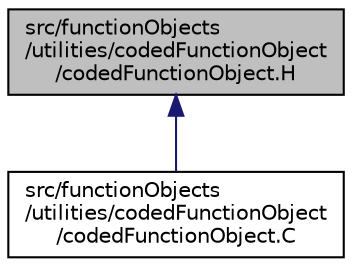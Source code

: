 digraph "src/functionObjects/utilities/codedFunctionObject/codedFunctionObject.H"
{
  bgcolor="transparent";
  edge [fontname="Helvetica",fontsize="10",labelfontname="Helvetica",labelfontsize="10"];
  node [fontname="Helvetica",fontsize="10",shape=record];
  Node1 [label="src/functionObjects\l/utilities/codedFunctionObject\l/codedFunctionObject.H",height=0.2,width=0.4,color="black", fillcolor="grey75", style="filled", fontcolor="black"];
  Node1 -> Node2 [dir="back",color="midnightblue",fontsize="10",style="solid",fontname="Helvetica"];
  Node2 [label="src/functionObjects\l/utilities/codedFunctionObject\l/codedFunctionObject.C",height=0.2,width=0.4,color="black",URL="$a06448.html"];
}
